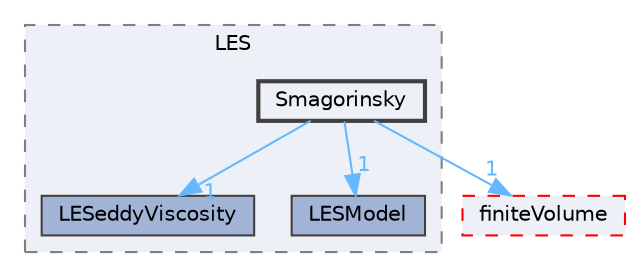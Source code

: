digraph "src/TurbulenceModels/turbulenceModels/LES/Smagorinsky"
{
 // LATEX_PDF_SIZE
  bgcolor="transparent";
  edge [fontname=Helvetica,fontsize=10,labelfontname=Helvetica,labelfontsize=10];
  node [fontname=Helvetica,fontsize=10,shape=box,height=0.2,width=0.4];
  compound=true
  subgraph clusterdir_9fc1e48ca755258281286cef4f8e0bec {
    graph [ bgcolor="#edf0f7", pencolor="grey50", label="LES", fontname=Helvetica,fontsize=10 style="filled,dashed", URL="dir_9fc1e48ca755258281286cef4f8e0bec.html",tooltip=""]
  dir_59a443f63c1732c08799bcf8a4fd11ae [label="LESeddyViscosity", fillcolor="#a2b4d6", color="grey25", style="filled", URL="dir_59a443f63c1732c08799bcf8a4fd11ae.html",tooltip=""];
  dir_94eb6700438052f81c716d2ea2d30c0a [label="LESModel", fillcolor="#a2b4d6", color="grey25", style="filled", URL="dir_94eb6700438052f81c716d2ea2d30c0a.html",tooltip=""];
  dir_e047b76765586b23ebfb85e97eb32924 [label="Smagorinsky", fillcolor="#edf0f7", color="grey25", style="filled,bold", URL="dir_e047b76765586b23ebfb85e97eb32924.html",tooltip=""];
  }
  dir_9bd15774b555cf7259a6fa18f99fe99b [label="finiteVolume", fillcolor="#edf0f7", color="red", style="filled,dashed", URL="dir_9bd15774b555cf7259a6fa18f99fe99b.html",tooltip=""];
  dir_e047b76765586b23ebfb85e97eb32924->dir_59a443f63c1732c08799bcf8a4fd11ae [headlabel="1", labeldistance=1.5 headhref="dir_003593_002142.html" href="dir_003593_002142.html" color="steelblue1" fontcolor="steelblue1"];
  dir_e047b76765586b23ebfb85e97eb32924->dir_94eb6700438052f81c716d2ea2d30c0a [headlabel="1", labeldistance=1.5 headhref="dir_003593_002145.html" href="dir_003593_002145.html" color="steelblue1" fontcolor="steelblue1"];
  dir_e047b76765586b23ebfb85e97eb32924->dir_9bd15774b555cf7259a6fa18f99fe99b [headlabel="1", labeldistance=1.5 headhref="dir_003593_001387.html" href="dir_003593_001387.html" color="steelblue1" fontcolor="steelblue1"];
}
